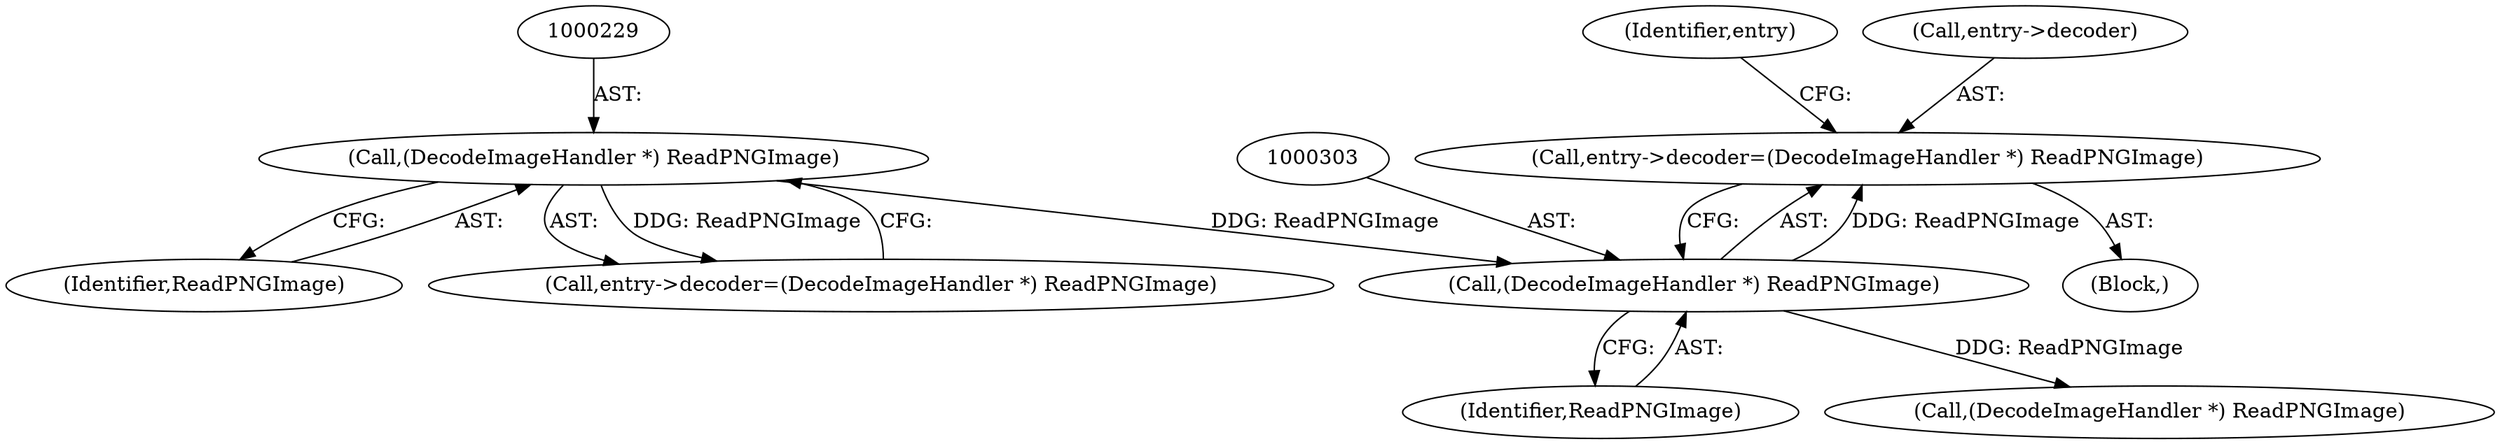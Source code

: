 digraph "0_ImageMagick_aa84944b405acebbeefe871d0f64969b9e9f31ac_1@pointer" {
"1000298" [label="(Call,entry->decoder=(DecodeImageHandler *) ReadPNGImage)"];
"1000302" [label="(Call,(DecodeImageHandler *) ReadPNGImage)"];
"1000228" [label="(Call,(DecodeImageHandler *) ReadPNGImage)"];
"1000307" [label="(Identifier,entry)"];
"1000230" [label="(Identifier,ReadPNGImage)"];
"1000224" [label="(Call,entry->decoder=(DecodeImageHandler *) ReadPNGImage)"];
"1000228" [label="(Call,(DecodeImageHandler *) ReadPNGImage)"];
"1000298" [label="(Call,entry->decoder=(DecodeImageHandler *) ReadPNGImage)"];
"1000302" [label="(Call,(DecodeImageHandler *) ReadPNGImage)"];
"1000299" [label="(Call,entry->decoder)"];
"1000102" [label="(Block,)"];
"1000304" [label="(Identifier,ReadPNGImage)"];
"1000405" [label="(Call,(DecodeImageHandler *) ReadPNGImage)"];
"1000298" -> "1000102"  [label="AST: "];
"1000298" -> "1000302"  [label="CFG: "];
"1000299" -> "1000298"  [label="AST: "];
"1000302" -> "1000298"  [label="AST: "];
"1000307" -> "1000298"  [label="CFG: "];
"1000302" -> "1000298"  [label="DDG: ReadPNGImage"];
"1000302" -> "1000304"  [label="CFG: "];
"1000303" -> "1000302"  [label="AST: "];
"1000304" -> "1000302"  [label="AST: "];
"1000228" -> "1000302"  [label="DDG: ReadPNGImage"];
"1000302" -> "1000405"  [label="DDG: ReadPNGImage"];
"1000228" -> "1000224"  [label="AST: "];
"1000228" -> "1000230"  [label="CFG: "];
"1000229" -> "1000228"  [label="AST: "];
"1000230" -> "1000228"  [label="AST: "];
"1000224" -> "1000228"  [label="CFG: "];
"1000228" -> "1000224"  [label="DDG: ReadPNGImage"];
}
